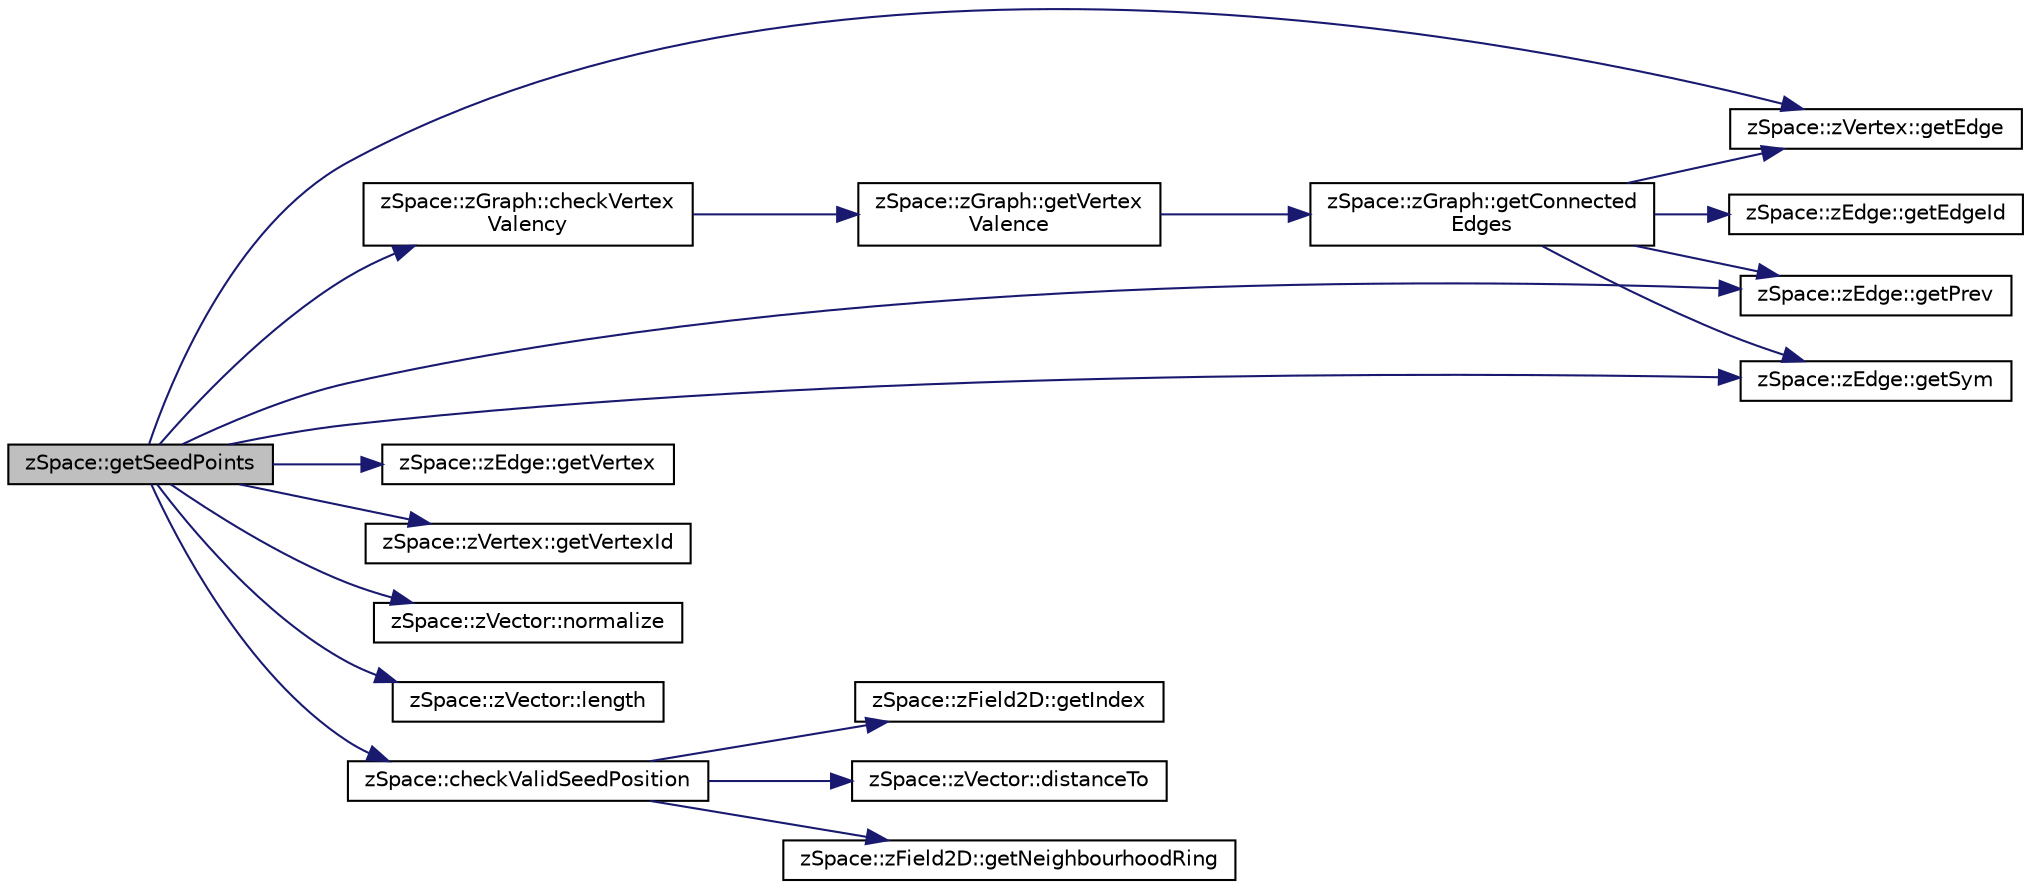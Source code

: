digraph "zSpace::getSeedPoints"
{
 // LATEX_PDF_SIZE
  edge [fontname="Helvetica",fontsize="10",labelfontname="Helvetica",labelfontsize="10"];
  node [fontname="Helvetica",fontsize="10",shape=record];
  rankdir="LR";
  Node156 [label="zSpace::getSeedPoints",height=0.2,width=0.4,color="black", fillcolor="grey75", style="filled", fontcolor="black",tooltip="This method computes the seed points."];
  Node156 -> Node157 [color="midnightblue",fontsize="10",style="solid",fontname="Helvetica"];
  Node157 [label="zSpace::zGraph::checkVertex\lValency",height=0.2,width=0.4,color="black", fillcolor="white", style="filled",URL="$classz_space_1_1z_graph.html#a9e23625758374dac9bf02ac15961dfa2",tooltip="This method determines if input zVertex valency is equal to the input valence number."];
  Node157 -> Node158 [color="midnightblue",fontsize="10",style="solid",fontname="Helvetica"];
  Node158 [label="zSpace::zGraph::getVertex\lValence",height=0.2,width=0.4,color="black", fillcolor="white", style="filled",URL="$classz_space_1_1z_graph.html#aa5b1403b1a2992d1c8a39f76dea393e3",tooltip="This method calculate the valency of the input zVertex."];
  Node158 -> Node159 [color="midnightblue",fontsize="10",style="solid",fontname="Helvetica"];
  Node159 [label="zSpace::zGraph::getConnected\lEdges",height=0.2,width=0.4,color="black", fillcolor="white", style="filled",URL="$classz_space_1_1z_graph.html#ab623e9a3bfc70e1f140b911cb0645bd2",tooltip="This method gets the edges connected to input zVertex or zEdge."];
  Node159 -> Node160 [color="midnightblue",fontsize="10",style="solid",fontname="Helvetica"];
  Node160 [label="zSpace::zVertex::getEdge",height=0.2,width=0.4,color="black", fillcolor="white", style="filled",URL="$classz_space_1_1z_vertex.html#a7d187864963f642666b8c3bcfecee6e9",tooltip="This method returns the associated edge of current zVertex."];
  Node159 -> Node161 [color="midnightblue",fontsize="10",style="solid",fontname="Helvetica"];
  Node161 [label="zSpace::zEdge::getEdgeId",height=0.2,width=0.4,color="black", fillcolor="white", style="filled",URL="$classz_space_1_1z_edge.html#acd6947ccba055fa6c31d6d386fe68e12",tooltip="This method returns the edgeId of current zEdge."];
  Node159 -> Node162 [color="midnightblue",fontsize="10",style="solid",fontname="Helvetica"];
  Node162 [label="zSpace::zEdge::getPrev",height=0.2,width=0.4,color="black", fillcolor="white", style="filled",URL="$classz_space_1_1z_edge.html#a01d9d153f7c5ec381474e815384f7d30",tooltip="This method returns the previous edge of current zEdge."];
  Node159 -> Node163 [color="midnightblue",fontsize="10",style="solid",fontname="Helvetica"];
  Node163 [label="zSpace::zEdge::getSym",height=0.2,width=0.4,color="black", fillcolor="white", style="filled",URL="$classz_space_1_1z_edge.html#a461679ac74cc371ad32e94092848f536",tooltip="This method returns the symmetry edge of current zEdge."];
  Node156 -> Node160 [color="midnightblue",fontsize="10",style="solid",fontname="Helvetica"];
  Node156 -> Node164 [color="midnightblue",fontsize="10",style="solid",fontname="Helvetica"];
  Node164 [label="zSpace::zEdge::getVertex",height=0.2,width=0.4,color="black", fillcolor="white", style="filled",URL="$classz_space_1_1z_edge.html#a07c082aa54f78145fdcd5e5e4bb889f1",tooltip="This method returns the vertex pointed to by the current zEdge."];
  Node156 -> Node165 [color="midnightblue",fontsize="10",style="solid",fontname="Helvetica"];
  Node165 [label="zSpace::zVertex::getVertexId",height=0.2,width=0.4,color="black", fillcolor="white", style="filled",URL="$classz_space_1_1z_vertex.html#ae6637ab378719b6c68c8237777fd065e",tooltip="This method returns the vertexId of current zVertex."];
  Node156 -> Node166 [color="midnightblue",fontsize="10",style="solid",fontname="Helvetica"];
  Node166 [label="zSpace::zVector::normalize",height=0.2,width=0.4,color="black", fillcolor="white", style="filled",URL="$classz_space_1_1z_vector.html#a27d075d5055bb92ddfe63fae4010339b",tooltip="This method normalizes the vector to unit length."];
  Node156 -> Node162 [color="midnightblue",fontsize="10",style="solid",fontname="Helvetica"];
  Node156 -> Node163 [color="midnightblue",fontsize="10",style="solid",fontname="Helvetica"];
  Node156 -> Node167 [color="midnightblue",fontsize="10",style="solid",fontname="Helvetica"];
  Node167 [label="zSpace::zVector::length",height=0.2,width=0.4,color="black", fillcolor="white", style="filled",URL="$classz_space_1_1z_vector.html#aa3e1fd350f48b30428f95e716a4e3400",tooltip="This method returns the magnitude/length of the zVector."];
  Node156 -> Node168 [color="midnightblue",fontsize="10",style="solid",fontname="Helvetica"];
  Node168 [label="zSpace::checkValidSeedPosition",height=0.2,width=0.4,color="black", fillcolor="white", style="filled",URL="$group__z_stream_lines2_d.html#ga23a48e12f9cf4c97c6eaa24b7a863c3f",tooltip="This method checks if the input position is a valid seed position."];
  Node168 -> Node169 [color="midnightblue",fontsize="10",style="solid",fontname="Helvetica"];
  Node169 [label="zSpace::zField2D::getIndex",height=0.2,width=0.4,color="black", fillcolor="white", style="filled",URL="$classz_space_1_1z_field2_d.html#a195cbd398fa8e657b7ea599f34fa7ede",tooltip="This method gets the index of the field for the input X and Y indicies."];
  Node168 -> Node170 [color="midnightblue",fontsize="10",style="solid",fontname="Helvetica"];
  Node170 [label="zSpace::zVector::distanceTo",height=0.2,width=0.4,color="black", fillcolor="white", style="filled",URL="$classz_space_1_1z_vector.html#a3b19c952aec086d743e8bfadaa45cdca",tooltip="This method returns the distance between the current zVector and input zVector."];
  Node168 -> Node171 [color="midnightblue",fontsize="10",style="solid",fontname="Helvetica"];
  Node171 [label="zSpace::zField2D::getNeighbourhoodRing",height=0.2,width=0.4,color="black", fillcolor="white", style="filled",URL="$classz_space_1_1z_field2_d.html#af3c3e9ea62527292411c7358143b04db",tooltip="This method gets the ring neighbours of the field at the input index."];
}

